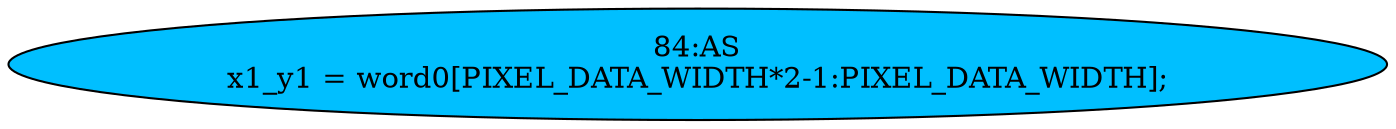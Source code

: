 strict digraph "" {
	node [label="\N"];
	"84:AS"	 [ast="<pyverilog.vparser.ast.Assign object at 0x7f3b5a8be750>",
		def_var="['x1_y1']",
		fillcolor=deepskyblue,
		label="84:AS
x1_y1 = word0[PIXEL_DATA_WIDTH*2-1:PIXEL_DATA_WIDTH];",
		statements="[]",
		style=filled,
		typ=Assign,
		use_var="['word0', 'PIXEL_DATA_WIDTH']"];
}
